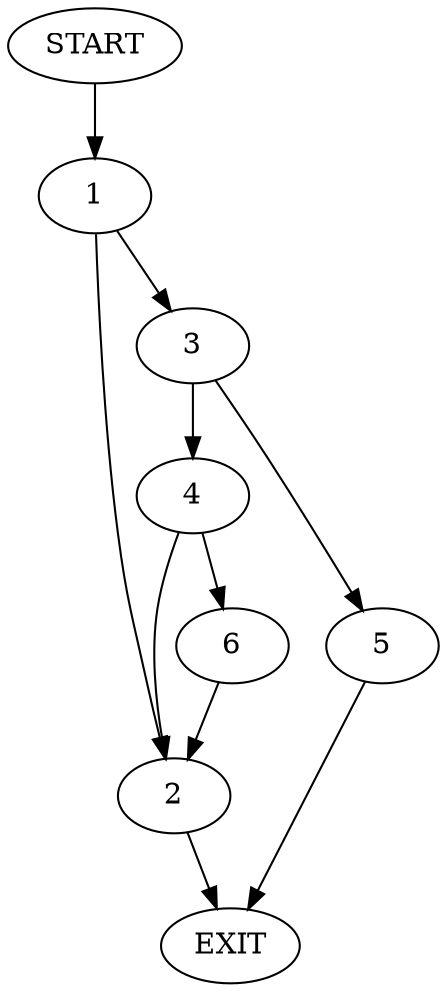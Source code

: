 digraph {
0 [label="START"]
7 [label="EXIT"]
0 -> 1
1 -> 2
1 -> 3
3 -> 4
3 -> 5
2 -> 7
5 -> 7
4 -> 6
4 -> 2
6 -> 2
}

